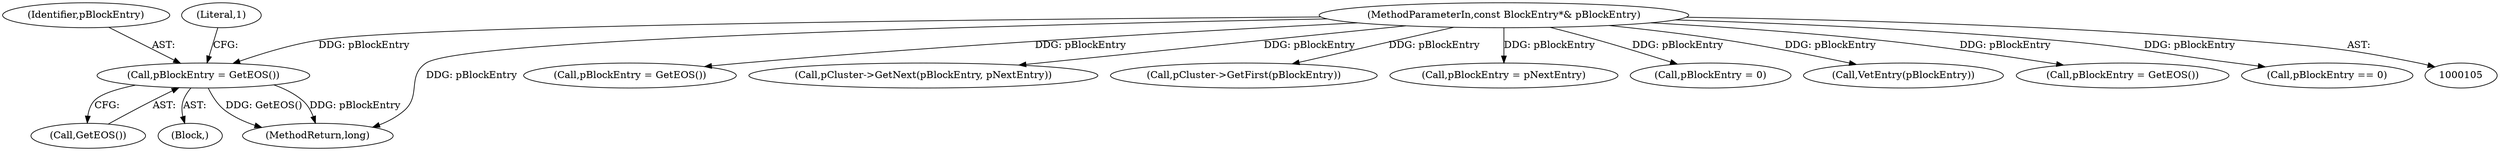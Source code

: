 digraph "0_Android_cc274e2abe8b2a6698a5c47d8aa4bb45f1f9538d_17@pointer" {
"1000136" [label="(Call,pBlockEntry = GetEOS())"];
"1000106" [label="(MethodParameterIn,const BlockEntry*& pBlockEntry)"];
"1000137" [label="(Identifier,pBlockEntry)"];
"1000123" [label="(Call,pBlockEntry = GetEOS())"];
"1000192" [label="(Call,pCluster->GetNext(pBlockEntry, pNextEntry))"];
"1000138" [label="(Call,GetEOS())"];
"1000149" [label="(Call,pCluster->GetFirst(pBlockEntry))"];
"1000206" [label="(Call,pBlockEntry = pNextEntry)"];
"1000135" [label="(Block,)"];
"1000140" [label="(Literal,1)"];
"1000141" [label="(Call,pBlockEntry = 0)"];
"1000185" [label="(Call,VetEntry(pBlockEntry))"];
"1000225" [label="(MethodReturn,long)"];
"1000220" [label="(Call,pBlockEntry = GetEOS())"];
"1000136" [label="(Call,pBlockEntry = GetEOS())"];
"1000158" [label="(Call,pBlockEntry == 0)"];
"1000106" [label="(MethodParameterIn,const BlockEntry*& pBlockEntry)"];
"1000136" -> "1000135"  [label="AST: "];
"1000136" -> "1000138"  [label="CFG: "];
"1000137" -> "1000136"  [label="AST: "];
"1000138" -> "1000136"  [label="AST: "];
"1000140" -> "1000136"  [label="CFG: "];
"1000136" -> "1000225"  [label="DDG: GetEOS()"];
"1000136" -> "1000225"  [label="DDG: pBlockEntry"];
"1000106" -> "1000136"  [label="DDG: pBlockEntry"];
"1000106" -> "1000105"  [label="AST: "];
"1000106" -> "1000225"  [label="DDG: pBlockEntry"];
"1000106" -> "1000123"  [label="DDG: pBlockEntry"];
"1000106" -> "1000141"  [label="DDG: pBlockEntry"];
"1000106" -> "1000149"  [label="DDG: pBlockEntry"];
"1000106" -> "1000158"  [label="DDG: pBlockEntry"];
"1000106" -> "1000185"  [label="DDG: pBlockEntry"];
"1000106" -> "1000192"  [label="DDG: pBlockEntry"];
"1000106" -> "1000206"  [label="DDG: pBlockEntry"];
"1000106" -> "1000220"  [label="DDG: pBlockEntry"];
}
